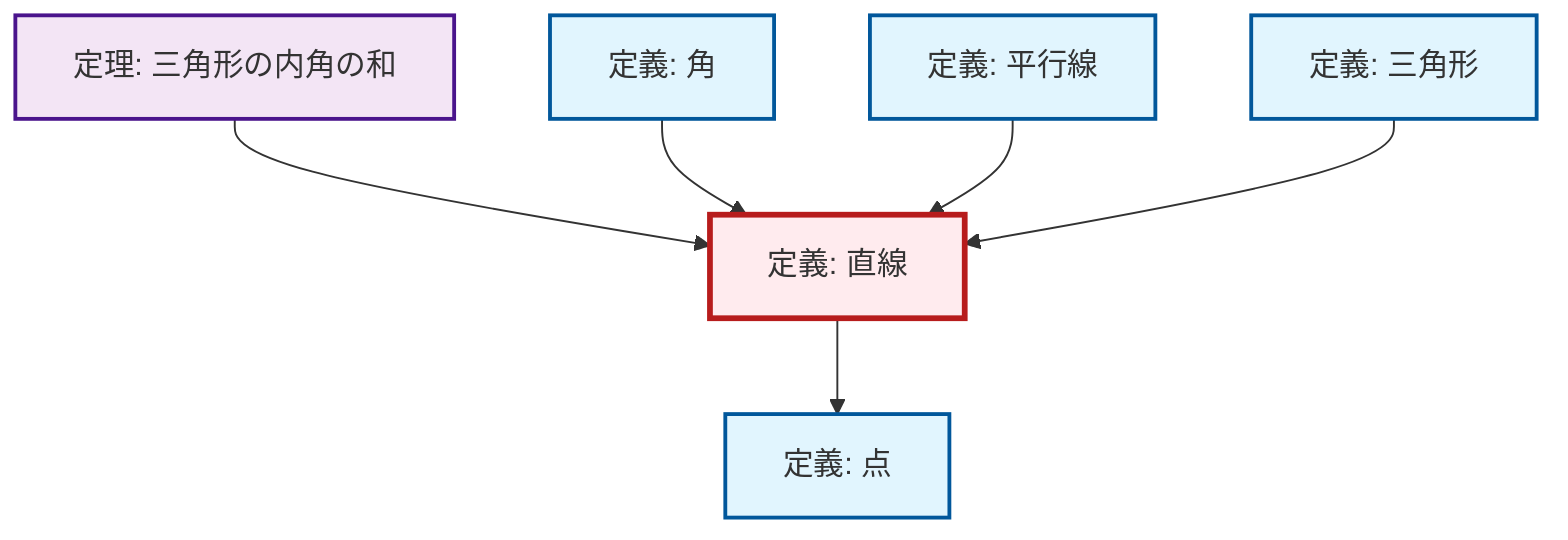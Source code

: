 graph TD
    classDef definition fill:#e1f5fe,stroke:#01579b,stroke-width:2px
    classDef theorem fill:#f3e5f5,stroke:#4a148c,stroke-width:2px
    classDef axiom fill:#fff3e0,stroke:#e65100,stroke-width:2px
    classDef example fill:#e8f5e9,stroke:#1b5e20,stroke-width:2px
    classDef current fill:#ffebee,stroke:#b71c1c,stroke-width:3px
    def-angle["定義: 角"]:::definition
    def-line["定義: 直線"]:::definition
    thm-angle-sum-triangle["定理: 三角形の内角の和"]:::theorem
    def-point["定義: 点"]:::definition
    def-triangle["定義: 三角形"]:::definition
    def-parallel["定義: 平行線"]:::definition
    thm-angle-sum-triangle --> def-line
    def-angle --> def-line
    def-line --> def-point
    def-parallel --> def-line
    def-triangle --> def-line
    class def-line current